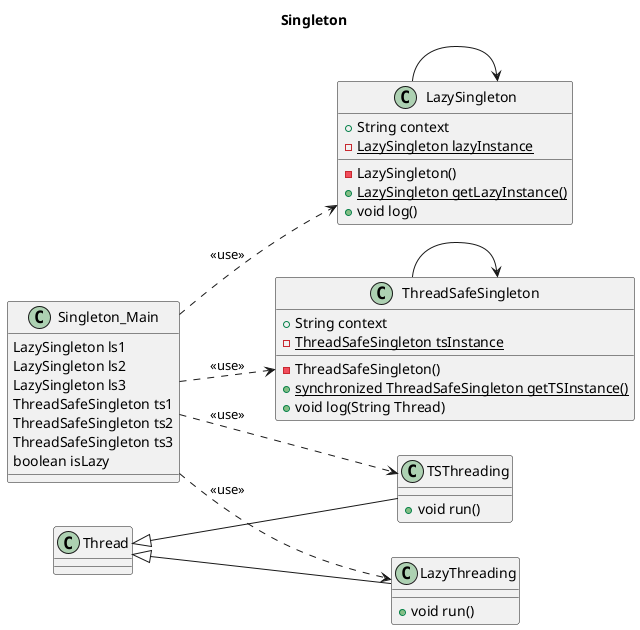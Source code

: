 @startuml

Title Singleton
left to right direction

class ThreadSafeSingleton{
+String context
-{static}ThreadSafeSingleton tsInstance
-ThreadSafeSingleton()
+{static}synchronized ThreadSafeSingleton getTSInstance()
+void log(String Thread)
}

class LazySingleton{
+String context
-{static}LazySingleton lazyInstance
-LazySingleton()
+{static}LazySingleton getLazyInstance()
+void log()
}

class Singleton_Main{
LazySingleton ls1
LazySingleton ls2
LazySingleton ls3
ThreadSafeSingleton ts1
ThreadSafeSingleton ts2
ThreadSafeSingleton ts3
boolean isLazy
}
class LazyThreading extends Thread{
+void run()
}
class TSThreading extends Thread{
+void run()
}




Singleton_Main ..> TSThreading : <<use>>
Singleton_Main ..> LazyThreading : <<use>>
Singleton_Main ..> ThreadSafeSingleton : <<use>>
Singleton_Main ..> LazySingleton : <<use>>

ThreadSafeSingleton --> ThreadSafeSingleton
LazySingleton --> LazySingleton

@enduml